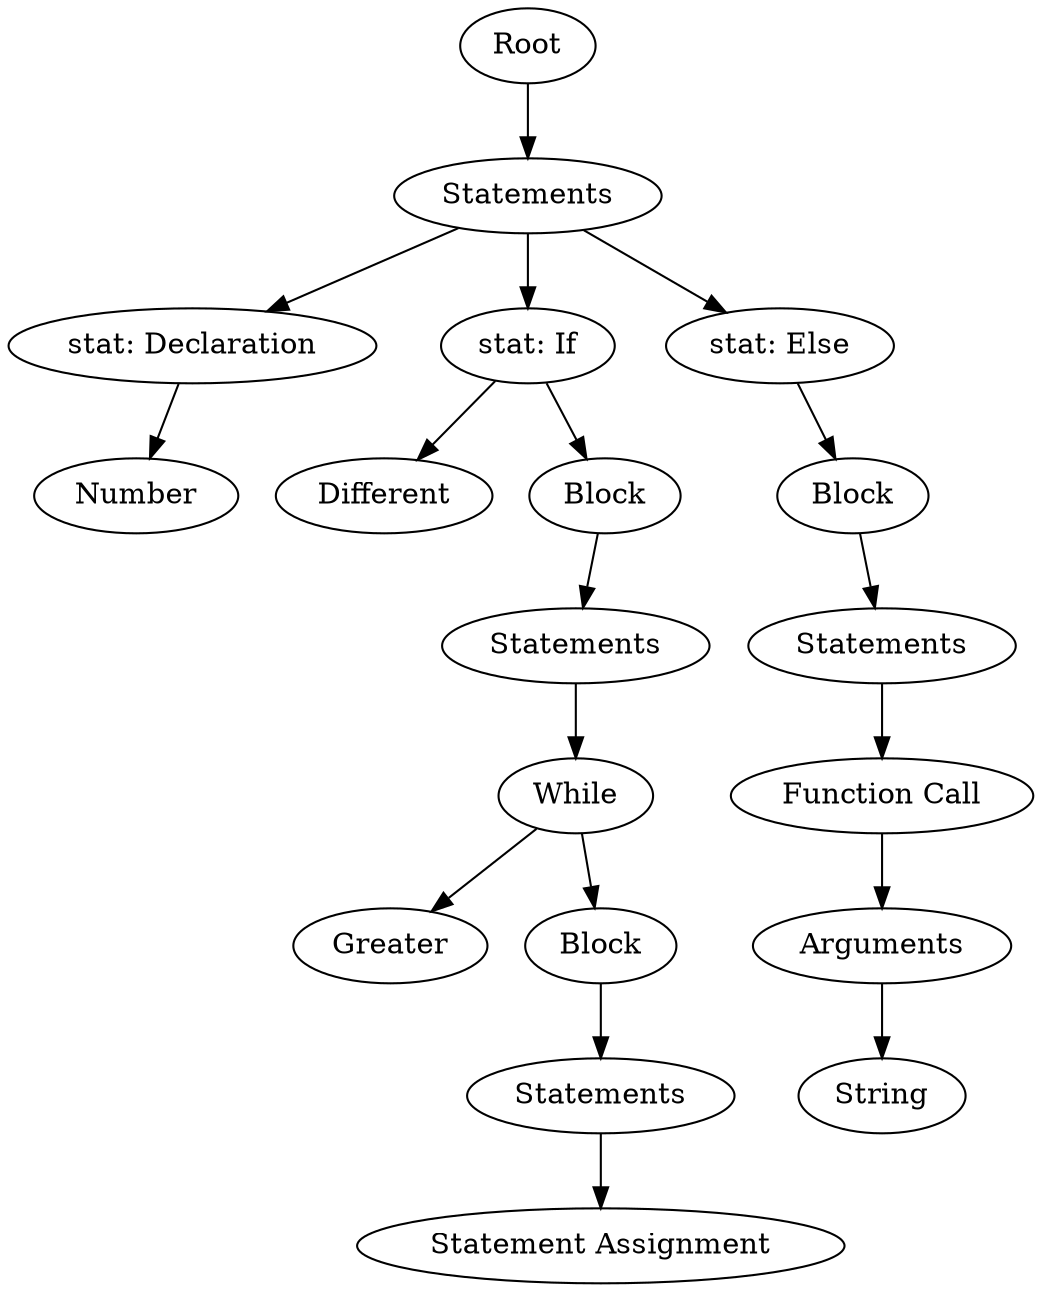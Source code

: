 digraph AST {
  node0 [label="Root"]
  node1 [label="Statements"]
  node2 [label="stat: Declaration"]
  node3 [label="Number"]
  node2 -> node3;
  node1 -> node2;
  node4 [label="stat: If"]
  node5 [label="Different"]
  node4 -> node5;
  node6 [label="Block"]
  node7 [label="Statements"]
  node8 [label="While"]
  node9 [label="Greater"]
  node8 -> node9;
  node10 [label="Block"]
  node11 [label="Statements"]
  node12 [label="Statement Assignment"]
  node11 -> node12;
  node10 -> node11;
  node8 -> node10;
  node7 -> node8;
  node6 -> node7;
  node4 -> node6;
  node1 -> node4;
  node13 [label="stat: Else"]
  node14 [label="Block"]
  node15 [label="Statements"]
  node16 [label="Function Call"]
  node17 [label="Arguments"]
  node18 [label="String"]
  node17 -> node18;
  node16 -> node17;
  node15 -> node16;
  node14 -> node15;
  node13 -> node14;
  node1 -> node13;
  node0 -> node1;
}
